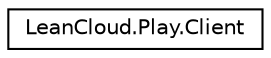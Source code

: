 digraph "Graphical Class Hierarchy"
{
  edge [fontname="Helvetica",fontsize="10",labelfontname="Helvetica",labelfontsize="10"];
  node [fontname="Helvetica",fontsize="10",shape=record];
  rankdir="LR";
  Node1 [label="LeanCloud.Play.Client",height=0.2,width=0.4,color="black", fillcolor="white", style="filled",URL="$classLeanCloud_1_1Play_1_1Client.htm",tooltip="客户端类 "];
}

